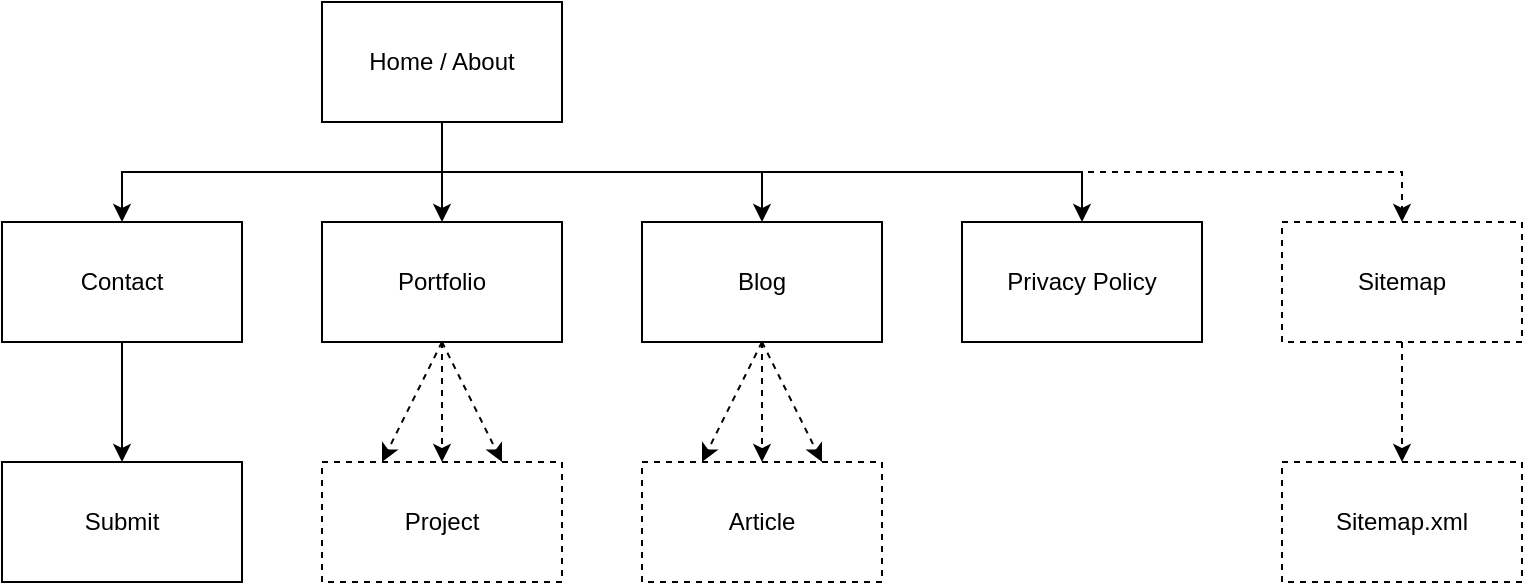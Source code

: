 <mxfile>
    <diagram id="pOYlqyBCqAuqdDBc1dIl" name="Page-1">
        <mxGraphModel dx="355" dy="558" grid="1" gridSize="10" guides="1" tooltips="1" connect="1" arrows="1" fold="1" page="1" pageScale="1" pageWidth="827" pageHeight="1169" math="0" shadow="0">
            <root>
                <mxCell id="0"/>
                <mxCell id="1" parent="0"/>
                <mxCell id="t6_AS-5NxtYr4au5Hb7K-4" style="edgeStyle=orthogonalEdgeStyle;rounded=0;orthogonalLoop=1;jettySize=auto;html=1;exitX=0.5;exitY=1;exitDx=0;exitDy=0;entryX=0.5;entryY=0;entryDx=0;entryDy=0;" parent="1" source="t6_AS-5NxtYr4au5Hb7K-1" target="t6_AS-5NxtYr4au5Hb7K-2" edge="1">
                    <mxGeometry relative="1" as="geometry"/>
                </mxCell>
                <mxCell id="t6_AS-5NxtYr4au5Hb7K-20" style="edgeStyle=orthogonalEdgeStyle;rounded=0;orthogonalLoop=1;jettySize=auto;html=1;exitX=0.5;exitY=1;exitDx=0;exitDy=0;" parent="1" source="t6_AS-5NxtYr4au5Hb7K-1" target="t6_AS-5NxtYr4au5Hb7K-8" edge="1">
                    <mxGeometry relative="1" as="geometry"/>
                </mxCell>
                <mxCell id="t6_AS-5NxtYr4au5Hb7K-28" style="edgeStyle=orthogonalEdgeStyle;rounded=0;orthogonalLoop=1;jettySize=auto;html=1;exitX=0.5;exitY=1;exitDx=0;exitDy=0;entryX=0.5;entryY=0;entryDx=0;entryDy=0;" parent="1" source="t6_AS-5NxtYr4au5Hb7K-1" target="t6_AS-5NxtYr4au5Hb7K-21" edge="1">
                    <mxGeometry relative="1" as="geometry"/>
                </mxCell>
                <mxCell id="t6_AS-5NxtYr4au5Hb7K-30" style="edgeStyle=orthogonalEdgeStyle;rounded=0;orthogonalLoop=1;jettySize=auto;html=1;exitX=0.5;exitY=1;exitDx=0;exitDy=0;entryX=0.5;entryY=0;entryDx=0;entryDy=0;" parent="1" source="t6_AS-5NxtYr4au5Hb7K-1" target="t6_AS-5NxtYr4au5Hb7K-29" edge="1">
                    <mxGeometry relative="1" as="geometry"/>
                </mxCell>
                <mxCell id="t6_AS-5NxtYr4au5Hb7K-32" style="edgeStyle=orthogonalEdgeStyle;rounded=0;orthogonalLoop=1;jettySize=auto;html=1;exitX=0.5;exitY=1;exitDx=0;exitDy=0;dashed=1;" parent="1" source="t6_AS-5NxtYr4au5Hb7K-1" target="t6_AS-5NxtYr4au5Hb7K-31" edge="1">
                    <mxGeometry relative="1" as="geometry"/>
                </mxCell>
                <mxCell id="t6_AS-5NxtYr4au5Hb7K-1" value="Home / About" style="rounded=0;whiteSpace=wrap;html=1;" parent="1" vertex="1">
                    <mxGeometry x="360" y="50" width="120" height="60" as="geometry"/>
                </mxCell>
                <mxCell id="t6_AS-5NxtYr4au5Hb7K-5" style="edgeStyle=orthogonalEdgeStyle;rounded=0;orthogonalLoop=1;jettySize=auto;html=1;exitX=0.5;exitY=1;exitDx=0;exitDy=0;entryX=0.5;entryY=0;entryDx=0;entryDy=0;" parent="1" source="t6_AS-5NxtYr4au5Hb7K-2" target="t6_AS-5NxtYr4au5Hb7K-3" edge="1">
                    <mxGeometry relative="1" as="geometry"/>
                </mxCell>
                <mxCell id="t6_AS-5NxtYr4au5Hb7K-2" value="Contact" style="rounded=0;whiteSpace=wrap;html=1;" parent="1" vertex="1">
                    <mxGeometry x="200" y="160" width="120" height="60" as="geometry"/>
                </mxCell>
                <mxCell id="t6_AS-5NxtYr4au5Hb7K-3" value="Submit" style="rounded=0;whiteSpace=wrap;html=1;" parent="1" vertex="1">
                    <mxGeometry x="200" y="280" width="120" height="60" as="geometry"/>
                </mxCell>
                <mxCell id="t6_AS-5NxtYr4au5Hb7K-18" style="edgeStyle=orthogonalEdgeStyle;rounded=0;orthogonalLoop=1;jettySize=auto;html=1;exitX=0.5;exitY=1;exitDx=0;exitDy=0;entryX=0.5;entryY=0;entryDx=0;entryDy=0;dashed=1;" parent="1" source="t6_AS-5NxtYr4au5Hb7K-8" target="t6_AS-5NxtYr4au5Hb7K-10" edge="1">
                    <mxGeometry relative="1" as="geometry"/>
                </mxCell>
                <mxCell id="t6_AS-5NxtYr4au5Hb7K-22" style="rounded=0;orthogonalLoop=1;jettySize=auto;html=1;exitX=0.5;exitY=1;exitDx=0;exitDy=0;entryX=0.25;entryY=0;entryDx=0;entryDy=0;dashed=1;" parent="1" source="t6_AS-5NxtYr4au5Hb7K-8" target="t6_AS-5NxtYr4au5Hb7K-10" edge="1">
                    <mxGeometry relative="1" as="geometry"/>
                </mxCell>
                <mxCell id="t6_AS-5NxtYr4au5Hb7K-23" style="edgeStyle=none;rounded=0;orthogonalLoop=1;jettySize=auto;html=1;exitX=0.5;exitY=1;exitDx=0;exitDy=0;entryX=0.75;entryY=0;entryDx=0;entryDy=0;dashed=1;" parent="1" source="t6_AS-5NxtYr4au5Hb7K-8" target="t6_AS-5NxtYr4au5Hb7K-10" edge="1">
                    <mxGeometry relative="1" as="geometry"/>
                </mxCell>
                <mxCell id="t6_AS-5NxtYr4au5Hb7K-8" value="Portfolio" style="rounded=0;whiteSpace=wrap;html=1;" parent="1" vertex="1">
                    <mxGeometry x="360" y="160" width="120" height="60" as="geometry"/>
                </mxCell>
                <mxCell id="t6_AS-5NxtYr4au5Hb7K-10" value="Project" style="rounded=0;whiteSpace=wrap;html=1;dashed=1;" parent="1" vertex="1">
                    <mxGeometry x="360" y="280" width="120" height="60" as="geometry"/>
                </mxCell>
                <mxCell id="t6_AS-5NxtYr4au5Hb7K-25" style="edgeStyle=none;rounded=0;orthogonalLoop=1;jettySize=auto;html=1;exitX=0.5;exitY=1;exitDx=0;exitDy=0;entryX=0.5;entryY=0;entryDx=0;entryDy=0;dashed=1;" parent="1" source="t6_AS-5NxtYr4au5Hb7K-21" target="t6_AS-5NxtYr4au5Hb7K-24" edge="1">
                    <mxGeometry relative="1" as="geometry"/>
                </mxCell>
                <mxCell id="t6_AS-5NxtYr4au5Hb7K-26" style="edgeStyle=none;rounded=0;orthogonalLoop=1;jettySize=auto;html=1;exitX=0.5;exitY=1;exitDx=0;exitDy=0;entryX=0.25;entryY=0;entryDx=0;entryDy=0;dashed=1;" parent="1" source="t6_AS-5NxtYr4au5Hb7K-21" target="t6_AS-5NxtYr4au5Hb7K-24" edge="1">
                    <mxGeometry relative="1" as="geometry"/>
                </mxCell>
                <mxCell id="t6_AS-5NxtYr4au5Hb7K-27" style="edgeStyle=none;rounded=0;orthogonalLoop=1;jettySize=auto;html=1;exitX=0.5;exitY=1;exitDx=0;exitDy=0;entryX=0.75;entryY=0;entryDx=0;entryDy=0;dashed=1;" parent="1" source="t6_AS-5NxtYr4au5Hb7K-21" target="t6_AS-5NxtYr4au5Hb7K-24" edge="1">
                    <mxGeometry relative="1" as="geometry"/>
                </mxCell>
                <mxCell id="t6_AS-5NxtYr4au5Hb7K-21" value="Blog" style="rounded=0;whiteSpace=wrap;html=1;" parent="1" vertex="1">
                    <mxGeometry x="520" y="160" width="120" height="60" as="geometry"/>
                </mxCell>
                <mxCell id="t6_AS-5NxtYr4au5Hb7K-24" value="Article" style="rounded=0;whiteSpace=wrap;html=1;dashed=1;" parent="1" vertex="1">
                    <mxGeometry x="520" y="280" width="120" height="60" as="geometry"/>
                </mxCell>
                <mxCell id="t6_AS-5NxtYr4au5Hb7K-29" value="Privacy Policy" style="rounded=0;whiteSpace=wrap;html=1;" parent="1" vertex="1">
                    <mxGeometry x="680" y="160" width="120" height="60" as="geometry"/>
                </mxCell>
                <mxCell id="t6_AS-5NxtYr4au5Hb7K-34" style="edgeStyle=orthogonalEdgeStyle;rounded=0;orthogonalLoop=1;jettySize=auto;html=1;exitX=0.5;exitY=1;exitDx=0;exitDy=0;entryX=0.5;entryY=0;entryDx=0;entryDy=0;dashed=1;" parent="1" source="t6_AS-5NxtYr4au5Hb7K-31" target="t6_AS-5NxtYr4au5Hb7K-33" edge="1">
                    <mxGeometry relative="1" as="geometry"/>
                </mxCell>
                <mxCell id="t6_AS-5NxtYr4au5Hb7K-31" value="Sitemap" style="rounded=0;whiteSpace=wrap;html=1;dashed=1;" parent="1" vertex="1">
                    <mxGeometry x="840" y="160" width="120" height="60" as="geometry"/>
                </mxCell>
                <mxCell id="t6_AS-5NxtYr4au5Hb7K-33" value="Sitemap.xml" style="rounded=0;whiteSpace=wrap;html=1;dashed=1;" parent="1" vertex="1">
                    <mxGeometry x="840" y="280" width="120" height="60" as="geometry"/>
                </mxCell>
            </root>
        </mxGraphModel>
    </diagram>
</mxfile>